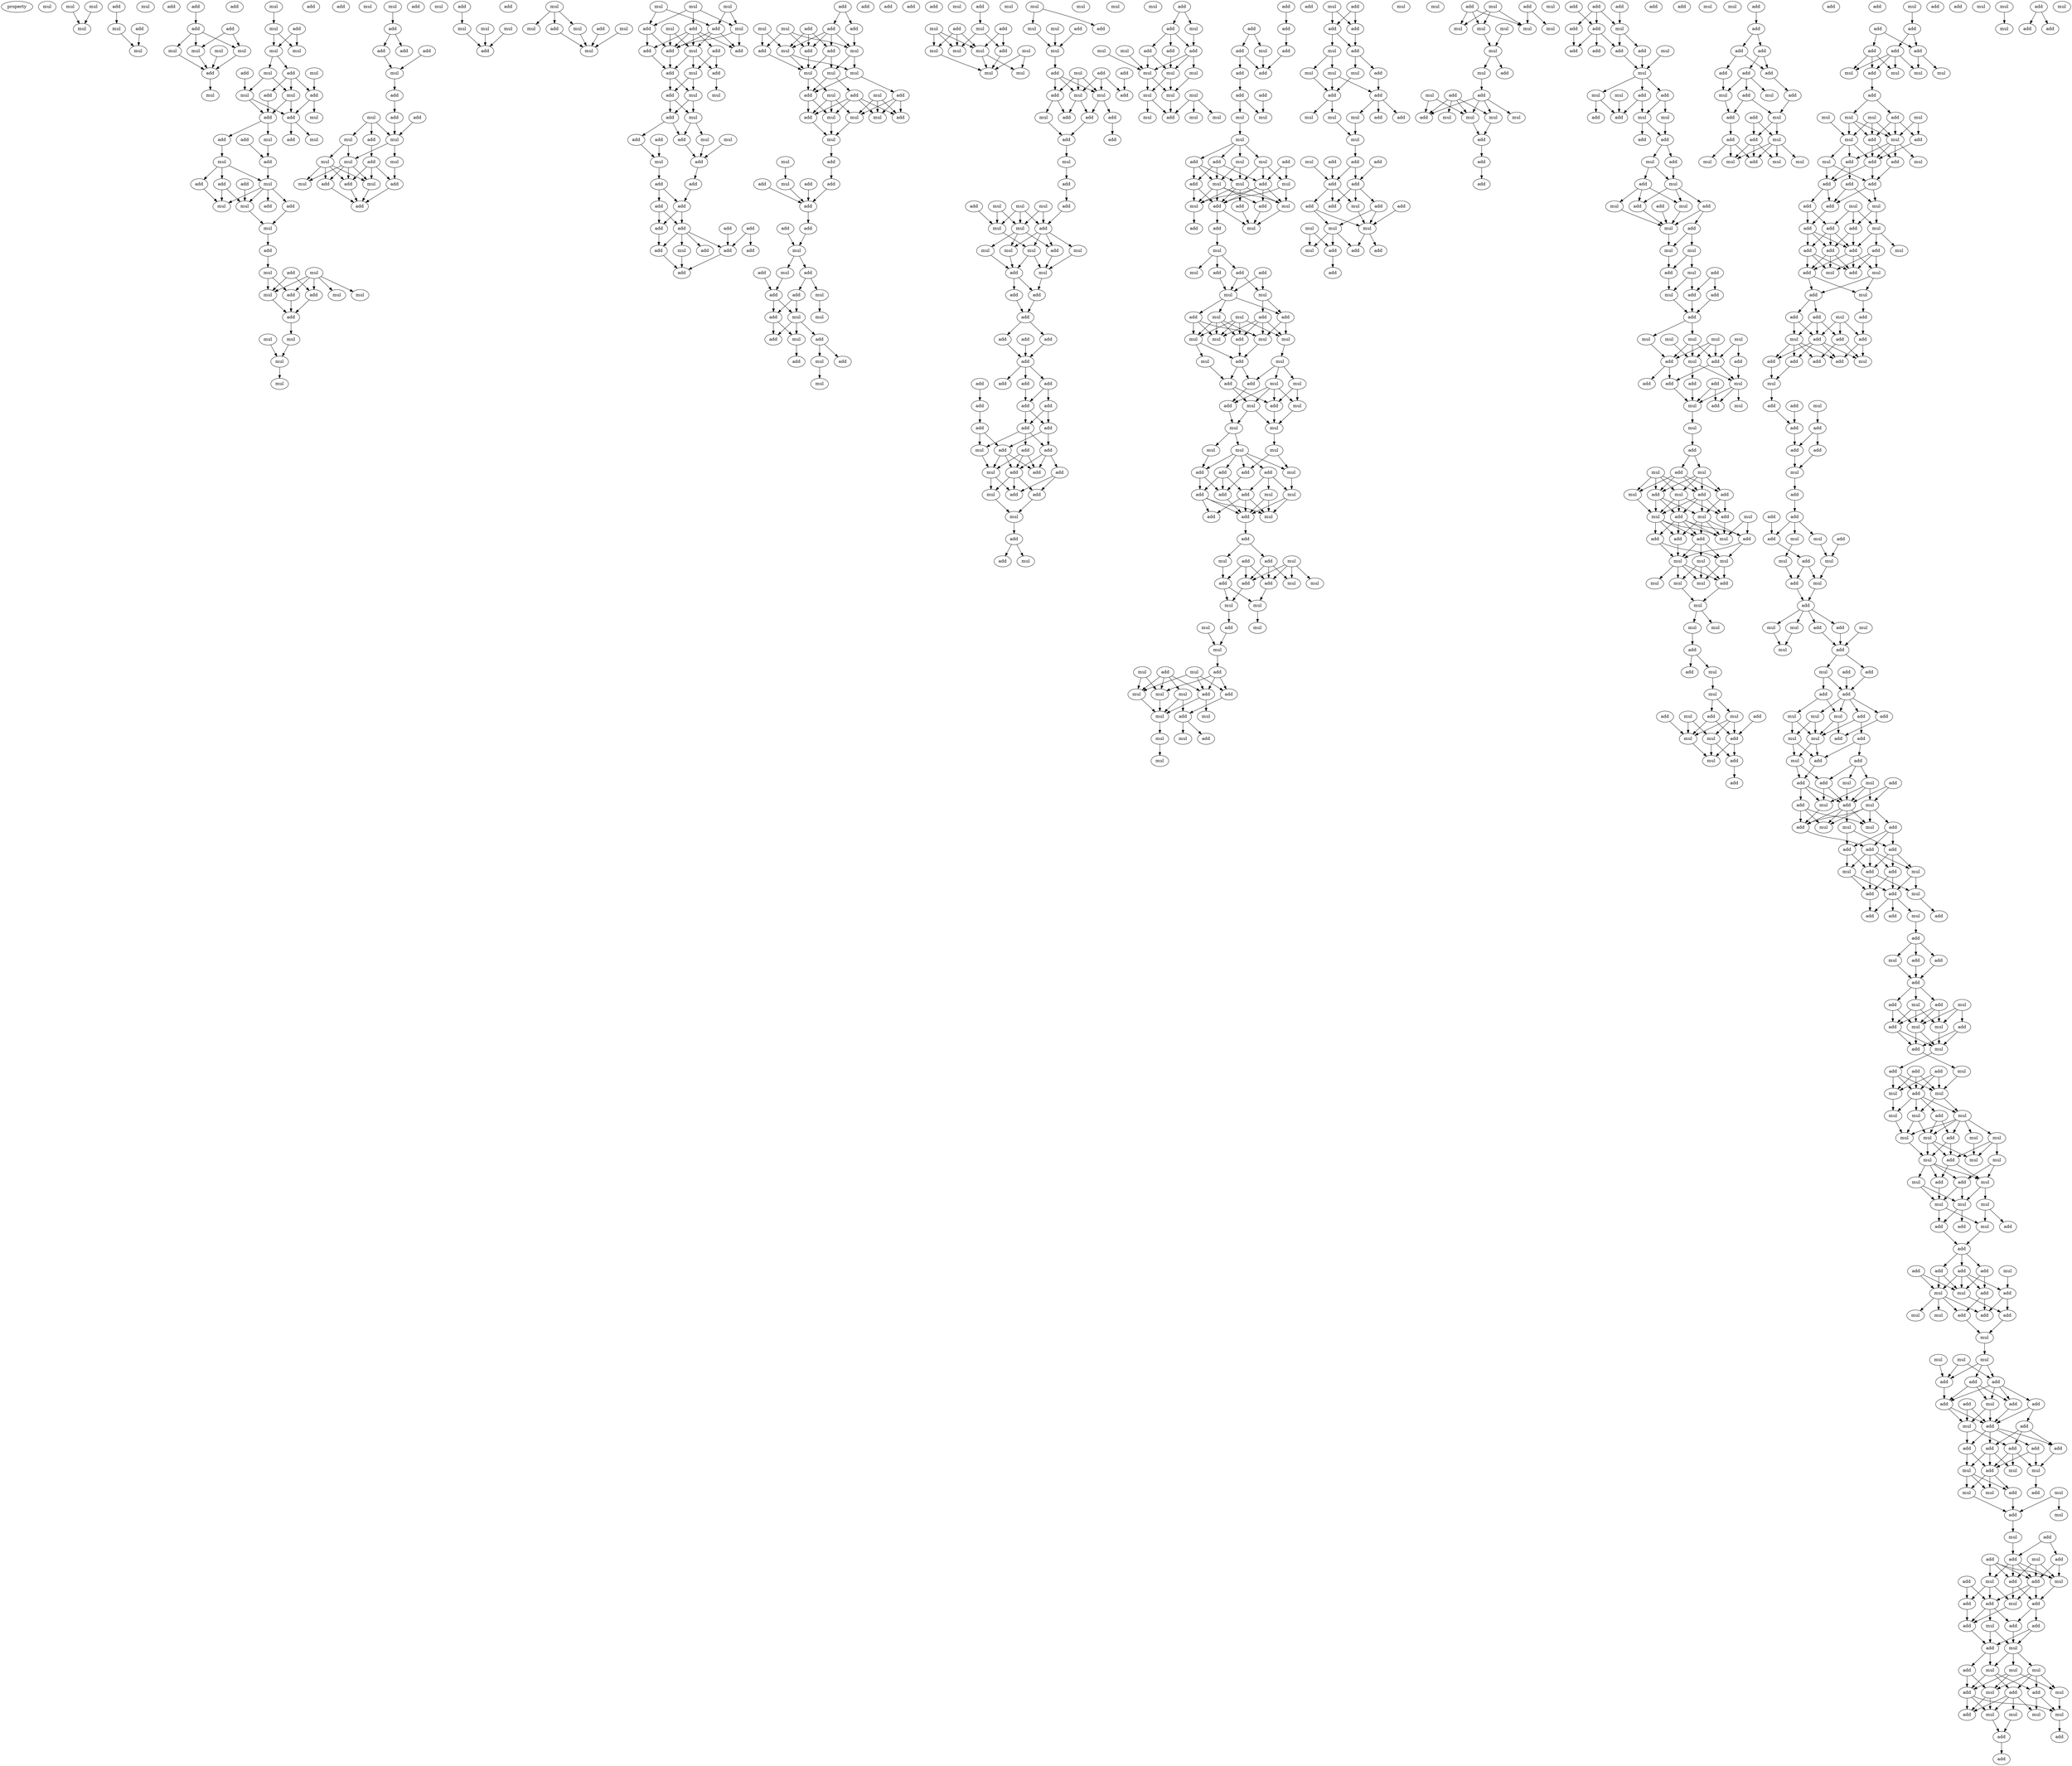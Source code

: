digraph {
    node [fontcolor=black]
    property [mul=2,lf=1.2]
    0 [ label = mul ];
    1 [ label = mul ];
    2 [ label = mul ];
    3 [ label = mul ];
    4 [ label = add ];
    5 [ label = mul ];
    6 [ label = add ];
    7 [ label = mul ];
    8 [ label = add ];
    9 [ label = mul ];
    10 [ label = add ];
    11 [ label = add ];
    12 [ label = add ];
    13 [ label = mul ];
    14 [ label = mul ];
    15 [ label = mul ];
    16 [ label = mul ];
    17 [ label = add ];
    18 [ label = add ];
    19 [ label = mul ];
    20 [ label = add ];
    21 [ label = mul ];
    22 [ label = add ];
    23 [ label = mul ];
    24 [ label = mul ];
    25 [ label = mul ];
    26 [ label = mul ];
    27 [ label = add ];
    28 [ label = mul ];
    29 [ label = add ];
    30 [ label = add ];
    31 [ label = mul ];
    32 [ label = mul ];
    33 [ label = add ];
    34 [ label = add ];
    35 [ label = add ];
    36 [ label = mul ];
    37 [ label = add ];
    38 [ label = add ];
    39 [ label = mul ];
    40 [ label = add ];
    41 [ label = mul ];
    42 [ label = add ];
    43 [ label = mul ];
    44 [ label = add ];
    45 [ label = mul ];
    46 [ label = add ];
    47 [ label = add ];
    48 [ label = mul ];
    49 [ label = mul ];
    50 [ label = add ];
    51 [ label = add ];
    52 [ label = mul ];
    53 [ label = add ];
    54 [ label = add ];
    55 [ label = mul ];
    56 [ label = add ];
    57 [ label = mul ];
    58 [ label = add ];
    59 [ label = mul ];
    60 [ label = mul ];
    61 [ label = mul ];
    62 [ label = add ];
    63 [ label = add ];
    64 [ label = mul ];
    65 [ label = mul ];
    66 [ label = mul ];
    67 [ label = mul ];
    68 [ label = add ];
    69 [ label = mul ];
    70 [ label = add ];
    71 [ label = add ];
    72 [ label = mul ];
    73 [ label = add ];
    74 [ label = mul ];
    75 [ label = add ];
    76 [ label = add ];
    77 [ label = add ];
    78 [ label = add ];
    79 [ label = mul ];
    80 [ label = mul ];
    81 [ label = mul ];
    82 [ label = add ];
    83 [ label = mul ];
    84 [ label = add ];
    85 [ label = mul ];
    86 [ label = mul ];
    87 [ label = mul ];
    88 [ label = add ];
    89 [ label = mul ];
    90 [ label = add ];
    91 [ label = mul ];
    92 [ label = add ];
    93 [ label = add ];
    94 [ label = add ];
    95 [ label = mul ];
    96 [ label = mul ];
    97 [ label = mul ];
    98 [ label = add ];
    99 [ label = add ];
    100 [ label = mul ];
    101 [ label = mul ];
    102 [ label = add ];
    103 [ label = mul ];
    104 [ label = add ];
    105 [ label = mul ];
    106 [ label = mul ];
    107 [ label = mul ];
    108 [ label = mul ];
    109 [ label = mul ];
    110 [ label = add ];
    111 [ label = mul ];
    112 [ label = add ];
    113 [ label = add ];
    114 [ label = mul ];
    115 [ label = add ];
    116 [ label = add ];
    117 [ label = add ];
    118 [ label = add ];
    119 [ label = mul ];
    120 [ label = add ];
    121 [ label = add ];
    122 [ label = mul ];
    123 [ label = mul ];
    124 [ label = add ];
    125 [ label = mul ];
    126 [ label = add ];
    127 [ label = mul ];
    128 [ label = mul ];
    129 [ label = add ];
    130 [ label = add ];
    131 [ label = mul ];
    132 [ label = add ];
    133 [ label = mul ];
    134 [ label = add ];
    135 [ label = add ];
    136 [ label = add ];
    137 [ label = add ];
    138 [ label = add ];
    139 [ label = add ];
    140 [ label = add ];
    141 [ label = add ];
    142 [ label = add ];
    143 [ label = mul ];
    144 [ label = add ];
    145 [ label = add ];
    146 [ label = add ];
    147 [ label = add ];
    148 [ label = add ];
    149 [ label = add ];
    150 [ label = mul ];
    151 [ label = add ];
    152 [ label = mul ];
    153 [ label = add ];
    154 [ label = add ];
    155 [ label = add ];
    156 [ label = mul ];
    157 [ label = mul ];
    158 [ label = add ];
    159 [ label = add ];
    160 [ label = mul ];
    161 [ label = mul ];
    162 [ label = mul ];
    163 [ label = mul ];
    164 [ label = add ];
    165 [ label = add ];
    166 [ label = mul ];
    167 [ label = add ];
    168 [ label = mul ];
    169 [ label = add ];
    170 [ label = add ];
    171 [ label = mul ];
    172 [ label = mul ];
    173 [ label = mul ];
    174 [ label = mul ];
    175 [ label = add ];
    176 [ label = add ];
    177 [ label = mul ];
    178 [ label = add ];
    179 [ label = add ];
    180 [ label = add ];
    181 [ label = add ];
    182 [ label = add ];
    183 [ label = add ];
    184 [ label = mul ];
    185 [ label = mul ];
    186 [ label = add ];
    187 [ label = add ];
    188 [ label = add ];
    189 [ label = add ];
    190 [ label = mul ];
    191 [ label = add ];
    192 [ label = add ];
    193 [ label = mul ];
    194 [ label = mul ];
    195 [ label = add ];
    196 [ label = add ];
    197 [ label = mul ];
    198 [ label = add ];
    199 [ label = mul ];
    200 [ label = add ];
    201 [ label = add ];
    202 [ label = add ];
    203 [ label = mul ];
    204 [ label = mul ];
    205 [ label = add ];
    206 [ label = mul ];
    207 [ label = add ];
    208 [ label = mul ];
    209 [ label = add ];
    210 [ label = mul ];
    211 [ label = mul ];
    212 [ label = mul ];
    213 [ label = mul ];
    214 [ label = add ];
    215 [ label = mul ];
    216 [ label = mul ];
    217 [ label = mul ];
    218 [ label = mul ];
    219 [ label = mul ];
    220 [ label = mul ];
    221 [ label = mul ];
    222 [ label = add ];
    223 [ label = add ];
    224 [ label = mul ];
    225 [ label = add ];
    226 [ label = add ];
    227 [ label = add ];
    228 [ label = mul ];
    229 [ label = mul ];
    230 [ label = add ];
    231 [ label = mul ];
    232 [ label = add ];
    233 [ label = add ];
    234 [ label = add ];
    235 [ label = mul ];
    236 [ label = add ];
    237 [ label = add ];
    238 [ label = add ];
    239 [ label = mul ];
    240 [ label = add ];
    241 [ label = mul ];
    242 [ label = mul ];
    243 [ label = add ];
    244 [ label = mul ];
    245 [ label = add ];
    246 [ label = mul ];
    247 [ label = add ];
    248 [ label = mul ];
    249 [ label = add ];
    250 [ label = mul ];
    251 [ label = mul ];
    252 [ label = mul ];
    253 [ label = mul ];
    254 [ label = add ];
    255 [ label = mul ];
    256 [ label = add ];
    257 [ label = add ];
    258 [ label = add ];
    259 [ label = add ];
    260 [ label = add ];
    261 [ label = add ];
    262 [ label = add ];
    263 [ label = add ];
    264 [ label = mul ];
    265 [ label = add ];
    266 [ label = add ];
    267 [ label = add ];
    268 [ label = add ];
    269 [ label = add ];
    270 [ label = add ];
    271 [ label = add ];
    272 [ label = add ];
    273 [ label = add ];
    274 [ label = add ];
    275 [ label = mul ];
    276 [ label = add ];
    277 [ label = add ];
    278 [ label = add ];
    279 [ label = add ];
    280 [ label = add ];
    281 [ label = mul ];
    282 [ label = add ];
    283 [ label = add ];
    284 [ label = mul ];
    285 [ label = mul ];
    286 [ label = add ];
    287 [ label = add ];
    288 [ label = mul ];
    289 [ label = mul ];
    290 [ label = add ];
    291 [ label = add ];
    292 [ label = mul ];
    293 [ label = mul ];
    294 [ label = add ];
    295 [ label = add ];
    296 [ label = add ];
    297 [ label = mul ];
    298 [ label = mul ];
    299 [ label = mul ];
    300 [ label = mul ];
    301 [ label = mul ];
    302 [ label = mul ];
    303 [ label = mul ];
    304 [ label = mul ];
    305 [ label = add ];
    306 [ label = mul ];
    307 [ label = add ];
    308 [ label = mul ];
    309 [ label = add ];
    310 [ label = add ];
    311 [ label = add ];
    312 [ label = mul ];
    313 [ label = add ];
    314 [ label = add ];
    315 [ label = add ];
    316 [ label = add ];
    317 [ label = add ];
    318 [ label = mul ];
    319 [ label = mul ];
    320 [ label = mul ];
    321 [ label = mul ];
    322 [ label = add ];
    323 [ label = add ];
    324 [ label = mul ];
    325 [ label = add ];
    326 [ label = add ];
    327 [ label = mul ];
    328 [ label = mul ];
    329 [ label = add ];
    330 [ label = mul ];
    331 [ label = mul ];
    332 [ label = add ];
    333 [ label = add ];
    334 [ label = mul ];
    335 [ label = add ];
    336 [ label = mul ];
    337 [ label = add ];
    338 [ label = add ];
    339 [ label = mul ];
    340 [ label = add ];
    341 [ label = mul ];
    342 [ label = add ];
    343 [ label = add ];
    344 [ label = mul ];
    345 [ label = mul ];
    346 [ label = mul ];
    347 [ label = add ];
    348 [ label = mul ];
    349 [ label = add ];
    350 [ label = add ];
    351 [ label = mul ];
    352 [ label = add ];
    353 [ label = mul ];
    354 [ label = mul ];
    355 [ label = mul ];
    356 [ label = mul ];
    357 [ label = add ];
    358 [ label = mul ];
    359 [ label = add ];
    360 [ label = mul ];
    361 [ label = add ];
    362 [ label = mul ];
    363 [ label = add ];
    364 [ label = add ];
    365 [ label = mul ];
    366 [ label = mul ];
    367 [ label = mul ];
    368 [ label = mul ];
    369 [ label = mul ];
    370 [ label = mul ];
    371 [ label = mul ];
    372 [ label = add ];
    373 [ label = add ];
    374 [ label = mul ];
    375 [ label = add ];
    376 [ label = add ];
    377 [ label = add ];
    378 [ label = mul ];
    379 [ label = add ];
    380 [ label = mul ];
    381 [ label = add ];
    382 [ label = add ];
    383 [ label = add ];
    384 [ label = mul ];
    385 [ label = add ];
    386 [ label = mul ];
    387 [ label = mul ];
    388 [ label = add ];
    389 [ label = add ];
    390 [ label = add ];
    391 [ label = mul ];
    392 [ label = add ];
    393 [ label = add ];
    394 [ label = mul ];
    395 [ label = mul ];
    396 [ label = mul ];
    397 [ label = mul ];
    398 [ label = add ];
    399 [ label = mul ];
    400 [ label = add ];
    401 [ label = mul ];
    402 [ label = add ];
    403 [ label = add ];
    404 [ label = mul ];
    405 [ label = mul ];
    406 [ label = add ];
    407 [ label = mul ];
    408 [ label = mul ];
    409 [ label = mul ];
    410 [ label = add ];
    411 [ label = mul ];
    412 [ label = mul ];
    413 [ label = add ];
    414 [ label = add ];
    415 [ label = mul ];
    416 [ label = mul ];
    417 [ label = add ];
    418 [ label = mul ];
    419 [ label = mul ];
    420 [ label = add ];
    421 [ label = add ];
    422 [ label = add ];
    423 [ label = mul ];
    424 [ label = mul ];
    425 [ label = add ];
    426 [ label = mul ];
    427 [ label = mul ];
    428 [ label = mul ];
    429 [ label = add ];
    430 [ label = add ];
    431 [ label = mul ];
    432 [ label = mul ];
    433 [ label = add ];
    434 [ label = add ];
    435 [ label = mul ];
    436 [ label = mul ];
    437 [ label = mul ];
    438 [ label = add ];
    439 [ label = add ];
    440 [ label = add ];
    441 [ label = mul ];
    442 [ label = add ];
    443 [ label = add ];
    444 [ label = add ];
    445 [ label = mul ];
    446 [ label = add ];
    447 [ label = add ];
    448 [ label = add ];
    449 [ label = mul ];
    450 [ label = mul ];
    451 [ label = mul ];
    452 [ label = mul ];
    453 [ label = add ];
    454 [ label = add ];
    455 [ label = add ];
    456 [ label = add ];
    457 [ label = add ];
    458 [ label = mul ];
    459 [ label = add ];
    460 [ label = mul ];
    461 [ label = mul ];
    462 [ label = mul ];
    463 [ label = mul ];
    464 [ label = mul ];
    465 [ label = mul ];
    466 [ label = mul ];
    467 [ label = mul ];
    468 [ label = add ];
    469 [ label = mul ];
    470 [ label = add ];
    471 [ label = add ];
    472 [ label = add ];
    473 [ label = mul ];
    474 [ label = mul ];
    475 [ label = mul ];
    476 [ label = mul ];
    477 [ label = add ];
    478 [ label = add ];
    479 [ label = add ];
    480 [ label = add ];
    481 [ label = add ];
    482 [ label = add ];
    483 [ label = add ];
    484 [ label = add ];
    485 [ label = add ];
    486 [ label = mul ];
    487 [ label = mul ];
    488 [ label = add ];
    489 [ label = add ];
    490 [ label = add ];
    491 [ label = add ];
    492 [ label = mul ];
    493 [ label = add ];
    494 [ label = add ];
    495 [ label = mul ];
    496 [ label = mul ];
    497 [ label = add ];
    498 [ label = mul ];
    499 [ label = add ];
    500 [ label = mul ];
    501 [ label = add ];
    502 [ label = add ];
    503 [ label = mul ];
    504 [ label = add ];
    505 [ label = mul ];
    506 [ label = add ];
    507 [ label = add ];
    508 [ label = mul ];
    509 [ label = mul ];
    510 [ label = add ];
    511 [ label = add ];
    512 [ label = add ];
    513 [ label = mul ];
    514 [ label = mul ];
    515 [ label = mul ];
    516 [ label = mul ];
    517 [ label = add ];
    518 [ label = add ];
    519 [ label = mul ];
    520 [ label = add ];
    521 [ label = add ];
    522 [ label = add ];
    523 [ label = mul ];
    524 [ label = mul ];
    525 [ label = mul ];
    526 [ label = mul ];
    527 [ label = mul ];
    528 [ label = mul ];
    529 [ label = add ];
    530 [ label = add ];
    531 [ label = add ];
    532 [ label = add ];
    533 [ label = add ];
    534 [ label = mul ];
    535 [ label = add ];
    536 [ label = add ];
    537 [ label = mul ];
    538 [ label = add ];
    539 [ label = mul ];
    540 [ label = mul ];
    541 [ label = add ];
    542 [ label = mul ];
    543 [ label = mul ];
    544 [ label = add ];
    545 [ label = add ];
    546 [ label = mul ];
    547 [ label = add ];
    548 [ label = add ];
    549 [ label = mul ];
    550 [ label = add ];
    551 [ label = mul ];
    552 [ label = mul ];
    553 [ label = add ];
    554 [ label = mul ];
    555 [ label = mul ];
    556 [ label = add ];
    557 [ label = add ];
    558 [ label = add ];
    559 [ label = add ];
    560 [ label = mul ];
    561 [ label = mul ];
    562 [ label = mul ];
    563 [ label = mul ];
    564 [ label = mul ];
    565 [ label = add ];
    566 [ label = add ];
    567 [ label = mul ];
    568 [ label = mul ];
    569 [ label = mul ];
    570 [ label = mul ];
    571 [ label = mul ];
    572 [ label = add ];
    573 [ label = add ];
    574 [ label = mul ];
    575 [ label = mul ];
    576 [ label = add ];
    577 [ label = mul ];
    578 [ label = add ];
    579 [ label = add ];
    580 [ label = mul ];
    581 [ label = mul ];
    582 [ label = add ];
    583 [ label = mul ];
    584 [ label = mul ];
    585 [ label = add ];
    586 [ label = add ];
    587 [ label = mul ];
    588 [ label = add ];
    589 [ label = add ];
    590 [ label = add ];
    591 [ label = add ];
    592 [ label = add ];
    593 [ label = add ];
    594 [ label = add ];
    595 [ label = add ];
    596 [ label = add ];
    597 [ label = mul ];
    598 [ label = add ];
    599 [ label = add ];
    600 [ label = mul ];
    601 [ label = add ];
    602 [ label = add ];
    603 [ label = mul ];
    604 [ label = add ];
    605 [ label = add ];
    606 [ label = mul ];
    607 [ label = mul ];
    608 [ label = mul ];
    609 [ label = add ];
    610 [ label = mul ];
    611 [ label = mul ];
    612 [ label = mul ];
    613 [ label = add ];
    614 [ label = add ];
    615 [ label = add ];
    616 [ label = add ];
    617 [ label = add ];
    618 [ label = mul ];
    619 [ label = mul ];
    620 [ label = mul ];
    621 [ label = add ];
    622 [ label = mul ];
    623 [ label = add ];
    624 [ label = mul ];
    625 [ label = mul ];
    626 [ label = mul ];
    627 [ label = add ];
    628 [ label = mul ];
    629 [ label = add ];
    630 [ label = add ];
    631 [ label = mul ];
    632 [ label = mul ];
    633 [ label = add ];
    634 [ label = add ];
    635 [ label = mul ];
    636 [ label = add ];
    637 [ label = mul ];
    638 [ label = add ];
    639 [ label = add ];
    640 [ label = add ];
    641 [ label = mul ];
    642 [ label = add ];
    643 [ label = mul ];
    644 [ label = add ];
    645 [ label = add ];
    646 [ label = add ];
    647 [ label = mul ];
    648 [ label = add ];
    649 [ label = mul ];
    650 [ label = add ];
    651 [ label = add ];
    652 [ label = add ];
    653 [ label = add ];
    654 [ label = mul ];
    655 [ label = add ];
    656 [ label = add ];
    657 [ label = mul ];
    658 [ label = add ];
    659 [ label = mul ];
    660 [ label = add ];
    661 [ label = add ];
    662 [ label = mul ];
    663 [ label = add ];
    664 [ label = add ];
    665 [ label = add ];
    666 [ label = add ];
    667 [ label = mul ];
    668 [ label = add ];
    669 [ label = add ];
    670 [ label = add ];
    671 [ label = mul ];
    672 [ label = add ];
    673 [ label = mul ];
    674 [ label = add ];
    675 [ label = mul ];
    676 [ label = add ];
    677 [ label = add ];
    678 [ label = add ];
    679 [ label = add ];
    680 [ label = add ];
    681 [ label = mul ];
    682 [ label = add ];
    683 [ label = add ];
    684 [ label = add ];
    685 [ label = mul ];
    686 [ label = mul ];
    687 [ label = add ];
    688 [ label = add ];
    689 [ label = add ];
    690 [ label = mul ];
    691 [ label = mul ];
    692 [ label = add ];
    693 [ label = mul ];
    694 [ label = add ];
    695 [ label = mul ];
    696 [ label = add ];
    697 [ label = add ];
    698 [ label = mul ];
    699 [ label = mul ];
    700 [ label = mul ];
    701 [ label = add ];
    702 [ label = add ];
    703 [ label = mul ];
    704 [ label = add ];
    705 [ label = add ];
    706 [ label = add ];
    707 [ label = mul ];
    708 [ label = add ];
    709 [ label = mul ];
    710 [ label = add ];
    711 [ label = mul ];
    712 [ label = mul ];
    713 [ label = add ];
    714 [ label = mul ];
    715 [ label = add ];
    716 [ label = mul ];
    717 [ label = add ];
    718 [ label = add ];
    719 [ label = add ];
    720 [ label = add ];
    721 [ label = mul ];
    722 [ label = add ];
    723 [ label = mul ];
    724 [ label = mul ];
    725 [ label = mul ];
    726 [ label = add ];
    727 [ label = add ];
    728 [ label = add ];
    729 [ label = mul ];
    730 [ label = mul ];
    731 [ label = add ];
    732 [ label = mul ];
    733 [ label = add ];
    734 [ label = add ];
    735 [ label = add ];
    736 [ label = mul ];
    737 [ label = add ];
    738 [ label = add ];
    739 [ label = mul ];
    740 [ label = add ];
    741 [ label = mul ];
    742 [ label = add ];
    743 [ label = mul ];
    744 [ label = add ];
    745 [ label = add ];
    746 [ label = add ];
    747 [ label = add ];
    748 [ label = mul ];
    749 [ label = add ];
    750 [ label = add ];
    751 [ label = add ];
    752 [ label = add ];
    753 [ label = mul ];
    754 [ label = add ];
    755 [ label = mul ];
    756 [ label = add ];
    757 [ label = mul ];
    758 [ label = mul ];
    759 [ label = add ];
    760 [ label = mul ];
    761 [ label = add ];
    762 [ label = add ];
    763 [ label = add ];
    764 [ label = mul ];
    765 [ label = add ];
    766 [ label = mul ];
    767 [ label = mul ];
    768 [ label = add ];
    769 [ label = mul ];
    770 [ label = add ];
    771 [ label = mul ];
    772 [ label = mul ];
    773 [ label = mul ];
    774 [ label = add ];
    775 [ label = mul ];
    776 [ label = mul ];
    777 [ label = mul ];
    778 [ label = mul ];
    779 [ label = add ];
    780 [ label = mul ];
    781 [ label = mul ];
    782 [ label = add ];
    783 [ label = mul ];
    784 [ label = mul ];
    785 [ label = add ];
    786 [ label = mul ];
    787 [ label = mul ];
    788 [ label = mul ];
    789 [ label = add ];
    790 [ label = add ];
    791 [ label = mul ];
    792 [ label = add ];
    793 [ label = add ];
    794 [ label = add ];
    795 [ label = add ];
    796 [ label = mul ];
    797 [ label = add ];
    798 [ label = add ];
    799 [ label = add ];
    800 [ label = mul ];
    801 [ label = add ];
    802 [ label = add ];
    803 [ label = mul ];
    804 [ label = mul ];
    805 [ label = mul ];
    806 [ label = add ];
    807 [ label = add ];
    808 [ label = add ];
    809 [ label = mul ];
    810 [ label = mul ];
    811 [ label = mul ];
    812 [ label = mul ];
    813 [ label = add ];
    814 [ label = add ];
    815 [ label = add ];
    816 [ label = add ];
    817 [ label = mul ];
    818 [ label = add ];
    819 [ label = add ];
    820 [ label = add ];
    821 [ label = add ];
    822 [ label = add ];
    823 [ label = mul ];
    824 [ label = add ];
    825 [ label = add ];
    826 [ label = add ];
    827 [ label = add ];
    828 [ label = add ];
    829 [ label = add ];
    830 [ label = mul ];
    831 [ label = add ];
    832 [ label = mul ];
    833 [ label = mul ];
    834 [ label = mul ];
    835 [ label = mul ];
    836 [ label = add ];
    837 [ label = mul ];
    838 [ label = add ];
    839 [ label = mul ];
    840 [ label = add ];
    841 [ label = mul ];
    842 [ label = add ];
    843 [ label = mul ];
    844 [ label = add ];
    845 [ label = mul ];
    846 [ label = add ];
    847 [ label = add ];
    848 [ label = add ];
    849 [ label = mul ];
    850 [ label = add ];
    851 [ label = mul ];
    852 [ label = add ];
    853 [ label = mul ];
    854 [ label = add ];
    855 [ label = add ];
    856 [ label = add ];
    857 [ label = add ];
    858 [ label = add ];
    859 [ label = mul ];
    860 [ label = add ];
    861 [ label = mul ];
    862 [ label = add ];
    863 [ label = add ];
    864 [ label = mul ];
    865 [ label = mul ];
    866 [ label = mul ];
    867 [ label = add ];
    868 [ label = add ];
    869 [ label = add ];
    870 [ label = mul ];
    871 [ label = mul ];
    872 [ label = mul ];
    873 [ label = mul ];
    874 [ label = mul ];
    875 [ label = mul ];
    876 [ label = add ];
    877 [ label = add ];
    878 [ label = add ];
    879 [ label = mul ];
    880 [ label = add ];
    881 [ label = mul ];
    882 [ label = add ];
    883 [ label = add ];
    884 [ label = mul ];
    885 [ label = add ];
    1 -> 3 [ name = 0 ];
    2 -> 3 [ name = 1 ];
    4 -> 5 [ name = 2 ];
    5 -> 9 [ name = 3 ];
    6 -> 9 [ name = 4 ];
    10 -> 11 [ name = 5 ];
    11 -> 13 [ name = 6 ];
    11 -> 14 [ name = 7 ];
    11 -> 16 [ name = 8 ];
    12 -> 13 [ name = 9 ];
    12 -> 16 [ name = 10 ];
    13 -> 18 [ name = 11 ];
    14 -> 18 [ name = 12 ];
    15 -> 18 [ name = 13 ];
    16 -> 18 [ name = 14 ];
    18 -> 21 [ name = 15 ];
    19 -> 23 [ name = 16 ];
    22 -> 24 [ name = 17 ];
    22 -> 25 [ name = 18 ];
    23 -> 24 [ name = 19 ];
    23 -> 25 [ name = 20 ];
    25 -> 26 [ name = 21 ];
    25 -> 29 [ name = 22 ];
    26 -> 31 [ name = 23 ];
    26 -> 32 [ name = 24 ];
    27 -> 31 [ name = 25 ];
    28 -> 33 [ name = 26 ];
    29 -> 30 [ name = 27 ];
    29 -> 32 [ name = 28 ];
    29 -> 33 [ name = 29 ];
    30 -> 34 [ name = 30 ];
    31 -> 34 [ name = 31 ];
    31 -> 35 [ name = 32 ];
    32 -> 34 [ name = 33 ];
    32 -> 35 [ name = 34 ];
    33 -> 35 [ name = 35 ];
    33 -> 36 [ name = 36 ];
    34 -> 40 [ name = 37 ];
    34 -> 41 [ name = 38 ];
    35 -> 38 [ name = 39 ];
    35 -> 39 [ name = 40 ];
    37 -> 42 [ name = 41 ];
    40 -> 43 [ name = 42 ];
    41 -> 42 [ name = 43 ];
    42 -> 45 [ name = 44 ];
    43 -> 44 [ name = 45 ];
    43 -> 45 [ name = 46 ];
    43 -> 46 [ name = 47 ];
    44 -> 48 [ name = 48 ];
    45 -> 48 [ name = 49 ];
    45 -> 49 [ name = 50 ];
    45 -> 50 [ name = 51 ];
    45 -> 51 [ name = 52 ];
    46 -> 48 [ name = 53 ];
    46 -> 49 [ name = 54 ];
    47 -> 49 [ name = 55 ];
    49 -> 52 [ name = 56 ];
    51 -> 52 [ name = 57 ];
    52 -> 53 [ name = 58 ];
    53 -> 57 [ name = 59 ];
    55 -> 58 [ name = 60 ];
    55 -> 59 [ name = 61 ];
    55 -> 60 [ name = 62 ];
    55 -> 61 [ name = 63 ];
    55 -> 62 [ name = 64 ];
    56 -> 60 [ name = 65 ];
    56 -> 62 [ name = 66 ];
    57 -> 58 [ name = 67 ];
    57 -> 60 [ name = 68 ];
    58 -> 63 [ name = 69 ];
    60 -> 63 [ name = 70 ];
    62 -> 63 [ name = 71 ];
    63 -> 65 [ name = 72 ];
    64 -> 69 [ name = 73 ];
    65 -> 69 [ name = 74 ];
    67 -> 68 [ name = 75 ];
    68 -> 70 [ name = 76 ];
    68 -> 73 [ name = 77 ];
    69 -> 72 [ name = 78 ];
    71 -> 74 [ name = 79 ];
    73 -> 74 [ name = 80 ];
    74 -> 76 [ name = 81 ];
    76 -> 77 [ name = 82 ];
    77 -> 83 [ name = 83 ];
    78 -> 83 [ name = 84 ];
    80 -> 81 [ name = 85 ];
    80 -> 82 [ name = 86 ];
    80 -> 83 [ name = 87 ];
    81 -> 86 [ name = 88 ];
    81 -> 87 [ name = 89 ];
    82 -> 84 [ name = 90 ];
    83 -> 85 [ name = 91 ];
    83 -> 86 [ name = 92 ];
    84 -> 90 [ name = 93 ];
    84 -> 91 [ name = 94 ];
    84 -> 92 [ name = 95 ];
    85 -> 90 [ name = 96 ];
    86 -> 88 [ name = 97 ];
    86 -> 89 [ name = 98 ];
    86 -> 91 [ name = 99 ];
    86 -> 92 [ name = 100 ];
    87 -> 88 [ name = 101 ];
    87 -> 89 [ name = 102 ];
    87 -> 91 [ name = 103 ];
    87 -> 92 [ name = 104 ];
    88 -> 93 [ name = 105 ];
    90 -> 93 [ name = 106 ];
    91 -> 93 [ name = 107 ];
    92 -> 93 [ name = 108 ];
    94 -> 95 [ name = 109 ];
    95 -> 99 [ name = 110 ];
    96 -> 99 [ name = 111 ];
    97 -> 99 [ name = 112 ];
    100 -> 101 [ name = 113 ];
    100 -> 102 [ name = 114 ];
    100 -> 103 [ name = 115 ];
    102 -> 106 [ name = 116 ];
    103 -> 106 [ name = 117 ];
    104 -> 106 [ name = 118 ];
    105 -> 106 [ name = 119 ];
    107 -> 110 [ name = 120 ];
    107 -> 111 [ name = 121 ];
    107 -> 113 [ name = 122 ];
    108 -> 110 [ name = 123 ];
    108 -> 112 [ name = 124 ];
    109 -> 111 [ name = 125 ];
    109 -> 112 [ name = 126 ];
    110 -> 115 [ name = 127 ];
    110 -> 117 [ name = 128 ];
    111 -> 115 [ name = 129 ];
    111 -> 116 [ name = 130 ];
    112 -> 115 [ name = 131 ];
    112 -> 116 [ name = 132 ];
    112 -> 119 [ name = 133 ];
    113 -> 115 [ name = 134 ];
    113 -> 116 [ name = 135 ];
    113 -> 117 [ name = 136 ];
    113 -> 118 [ name = 137 ];
    113 -> 119 [ name = 138 ];
    114 -> 115 [ name = 139 ];
    114 -> 119 [ name = 140 ];
    115 -> 121 [ name = 141 ];
    117 -> 121 [ name = 142 ];
    118 -> 120 [ name = 143 ];
    118 -> 122 [ name = 144 ];
    119 -> 120 [ name = 145 ];
    119 -> 121 [ name = 146 ];
    119 -> 122 [ name = 147 ];
    120 -> 123 [ name = 148 ];
    121 -> 124 [ name = 149 ];
    121 -> 125 [ name = 150 ];
    122 -> 124 [ name = 151 ];
    122 -> 125 [ name = 152 ];
    124 -> 126 [ name = 153 ];
    124 -> 127 [ name = 154 ];
    125 -> 126 [ name = 155 ];
    125 -> 127 [ name = 156 ];
    126 -> 129 [ name = 157 ];
    126 -> 130 [ name = 158 ];
    127 -> 128 [ name = 159 ];
    127 -> 129 [ name = 160 ];
    128 -> 134 [ name = 161 ];
    129 -> 134 [ name = 162 ];
    130 -> 133 [ name = 163 ];
    131 -> 134 [ name = 164 ];
    132 -> 133 [ name = 165 ];
    133 -> 136 [ name = 166 ];
    134 -> 135 [ name = 167 ];
    135 -> 138 [ name = 168 ];
    136 -> 137 [ name = 169 ];
    136 -> 138 [ name = 170 ];
    137 -> 139 [ name = 171 ];
    137 -> 140 [ name = 172 ];
    138 -> 139 [ name = 173 ];
    138 -> 140 [ name = 174 ];
    139 -> 143 [ name = 175 ];
    139 -> 144 [ name = 176 ];
    139 -> 145 [ name = 177 ];
    139 -> 146 [ name = 178 ];
    140 -> 144 [ name = 179 ];
    141 -> 145 [ name = 180 ];
    141 -> 147 [ name = 181 ];
    142 -> 145 [ name = 182 ];
    143 -> 148 [ name = 183 ];
    144 -> 148 [ name = 184 ];
    145 -> 148 [ name = 185 ];
    149 -> 153 [ name = 186 ];
    149 -> 154 [ name = 187 ];
    150 -> 157 [ name = 188 ];
    150 -> 158 [ name = 189 ];
    151 -> 155 [ name = 190 ];
    151 -> 157 [ name = 191 ];
    151 -> 159 [ name = 192 ];
    152 -> 155 [ name = 193 ];
    152 -> 156 [ name = 194 ];
    152 -> 158 [ name = 195 ];
    153 -> 155 [ name = 196 ];
    153 -> 156 [ name = 197 ];
    153 -> 157 [ name = 198 ];
    153 -> 159 [ name = 199 ];
    154 -> 156 [ name = 200 ];
    155 -> 162 [ name = 201 ];
    156 -> 160 [ name = 202 ];
    156 -> 161 [ name = 203 ];
    157 -> 161 [ name = 204 ];
    157 -> 162 [ name = 205 ];
    158 -> 162 [ name = 206 ];
    159 -> 160 [ name = 207 ];
    159 -> 162 [ name = 208 ];
    160 -> 164 [ name = 209 ];
    160 -> 165 [ name = 210 ];
    161 -> 164 [ name = 211 ];
    161 -> 167 [ name = 212 ];
    162 -> 163 [ name = 213 ];
    162 -> 164 [ name = 214 ];
    163 -> 168 [ name = 215 ];
    163 -> 170 [ name = 216 ];
    163 -> 171 [ name = 217 ];
    164 -> 170 [ name = 218 ];
    164 -> 171 [ name = 219 ];
    165 -> 169 [ name = 220 ];
    165 -> 170 [ name = 221 ];
    165 -> 171 [ name = 222 ];
    165 -> 172 [ name = 223 ];
    166 -> 168 [ name = 224 ];
    166 -> 169 [ name = 225 ];
    166 -> 172 [ name = 226 ];
    167 -> 168 [ name = 227 ];
    167 -> 169 [ name = 228 ];
    167 -> 172 [ name = 229 ];
    168 -> 173 [ name = 230 ];
    170 -> 173 [ name = 231 ];
    171 -> 173 [ name = 232 ];
    173 -> 175 [ name = 233 ];
    174 -> 177 [ name = 234 ];
    175 -> 179 [ name = 235 ];
    176 -> 180 [ name = 236 ];
    177 -> 180 [ name = 237 ];
    178 -> 180 [ name = 238 ];
    179 -> 180 [ name = 239 ];
    180 -> 182 [ name = 240 ];
    181 -> 184 [ name = 241 ];
    182 -> 184 [ name = 242 ];
    184 -> 185 [ name = 243 ];
    184 -> 187 [ name = 244 ];
    185 -> 189 [ name = 245 ];
    186 -> 189 [ name = 246 ];
    187 -> 188 [ name = 247 ];
    187 -> 190 [ name = 248 ];
    188 -> 192 [ name = 249 ];
    188 -> 193 [ name = 250 ];
    189 -> 192 [ name = 251 ];
    189 -> 193 [ name = 252 ];
    190 -> 194 [ name = 253 ];
    192 -> 195 [ name = 254 ];
    192 -> 197 [ name = 255 ];
    193 -> 195 [ name = 256 ];
    193 -> 197 [ name = 257 ];
    193 -> 198 [ name = 258 ];
    197 -> 200 [ name = 259 ];
    198 -> 199 [ name = 260 ];
    198 -> 202 [ name = 261 ];
    199 -> 204 [ name = 262 ];
    205 -> 208 [ name = 263 ];
    206 -> 210 [ name = 264 ];
    206 -> 211 [ name = 265 ];
    206 -> 213 [ name = 266 ];
    207 -> 211 [ name = 267 ];
    207 -> 214 [ name = 268 ];
    208 -> 213 [ name = 269 ];
    208 -> 214 [ name = 270 ];
    209 -> 210 [ name = 271 ];
    209 -> 211 [ name = 272 ];
    209 -> 213 [ name = 273 ];
    210 -> 217 [ name = 274 ];
    211 -> 216 [ name = 275 ];
    211 -> 217 [ name = 276 ];
    212 -> 216 [ name = 277 ];
    212 -> 217 [ name = 278 ];
    214 -> 217 [ name = 279 ];
    218 -> 219 [ name = 280 ];
    218 -> 222 [ name = 281 ];
    219 -> 224 [ name = 282 ];
    220 -> 224 [ name = 283 ];
    223 -> 224 [ name = 284 ];
    224 -> 226 [ name = 285 ];
    225 -> 232 [ name = 286 ];
    226 -> 229 [ name = 287 ];
    226 -> 230 [ name = 288 ];
    226 -> 231 [ name = 289 ];
    227 -> 229 [ name = 290 ];
    227 -> 231 [ name = 291 ];
    227 -> 232 [ name = 292 ];
    228 -> 229 [ name = 293 ];
    228 -> 230 [ name = 294 ];
    228 -> 231 [ name = 295 ];
    229 -> 234 [ name = 296 ];
    229 -> 236 [ name = 297 ];
    230 -> 234 [ name = 298 ];
    230 -> 235 [ name = 299 ];
    231 -> 233 [ name = 300 ];
    231 -> 236 [ name = 301 ];
    233 -> 238 [ name = 302 ];
    235 -> 237 [ name = 303 ];
    236 -> 237 [ name = 304 ];
    237 -> 239 [ name = 305 ];
    239 -> 240 [ name = 306 ];
    240 -> 243 [ name = 307 ];
    241 -> 247 [ name = 308 ];
    241 -> 248 [ name = 309 ];
    242 -> 246 [ name = 310 ];
    242 -> 247 [ name = 311 ];
    242 -> 248 [ name = 312 ];
    243 -> 247 [ name = 313 ];
    244 -> 246 [ name = 314 ];
    244 -> 248 [ name = 315 ];
    245 -> 246 [ name = 316 ];
    246 -> 250 [ name = 317 ];
    247 -> 249 [ name = 318 ];
    247 -> 250 [ name = 319 ];
    247 -> 251 [ name = 320 ];
    247 -> 252 [ name = 321 ];
    248 -> 249 [ name = 322 ];
    248 -> 252 [ name = 323 ];
    248 -> 253 [ name = 324 ];
    249 -> 255 [ name = 325 ];
    250 -> 254 [ name = 326 ];
    250 -> 255 [ name = 327 ];
    251 -> 255 [ name = 328 ];
    252 -> 254 [ name = 329 ];
    253 -> 254 [ name = 330 ];
    254 -> 256 [ name = 331 ];
    254 -> 257 [ name = 332 ];
    255 -> 257 [ name = 333 ];
    256 -> 258 [ name = 334 ];
    257 -> 258 [ name = 335 ];
    258 -> 259 [ name = 336 ];
    258 -> 261 [ name = 337 ];
    259 -> 262 [ name = 338 ];
    260 -> 262 [ name = 339 ];
    261 -> 262 [ name = 340 ];
    262 -> 263 [ name = 341 ];
    262 -> 265 [ name = 342 ];
    262 -> 266 [ name = 343 ];
    263 -> 268 [ name = 344 ];
    265 -> 268 [ name = 345 ];
    265 -> 270 [ name = 346 ];
    267 -> 269 [ name = 347 ];
    268 -> 271 [ name = 348 ];
    268 -> 272 [ name = 349 ];
    269 -> 273 [ name = 350 ];
    270 -> 271 [ name = 351 ];
    270 -> 272 [ name = 352 ];
    271 -> 276 [ name = 353 ];
    271 -> 277 [ name = 354 ];
    272 -> 274 [ name = 355 ];
    272 -> 275 [ name = 356 ];
    272 -> 277 [ name = 357 ];
    273 -> 275 [ name = 358 ];
    273 -> 276 [ name = 359 ];
    274 -> 278 [ name = 360 ];
    274 -> 279 [ name = 361 ];
    274 -> 281 [ name = 362 ];
    275 -> 281 [ name = 363 ];
    276 -> 278 [ name = 364 ];
    276 -> 279 [ name = 365 ];
    276 -> 281 [ name = 366 ];
    277 -> 278 [ name = 367 ];
    277 -> 279 [ name = 368 ];
    277 -> 280 [ name = 369 ];
    278 -> 282 [ name = 370 ];
    278 -> 283 [ name = 371 ];
    278 -> 284 [ name = 372 ];
    280 -> 282 [ name = 373 ];
    280 -> 283 [ name = 374 ];
    281 -> 282 [ name = 375 ];
    281 -> 284 [ name = 376 ];
    283 -> 285 [ name = 377 ];
    284 -> 285 [ name = 378 ];
    285 -> 286 [ name = 379 ];
    286 -> 287 [ name = 380 ];
    286 -> 288 [ name = 381 ];
    290 -> 291 [ name = 382 ];
    290 -> 292 [ name = 383 ];
    291 -> 294 [ name = 384 ];
    291 -> 295 [ name = 385 ];
    291 -> 296 [ name = 386 ];
    292 -> 296 [ name = 387 ];
    293 -> 298 [ name = 388 ];
    294 -> 300 [ name = 389 ];
    295 -> 298 [ name = 390 ];
    295 -> 300 [ name = 391 ];
    296 -> 298 [ name = 392 ];
    296 -> 299 [ name = 393 ];
    296 -> 300 [ name = 394 ];
    297 -> 298 [ name = 395 ];
    298 -> 301 [ name = 396 ];
    298 -> 302 [ name = 397 ];
    299 -> 302 [ name = 398 ];
    300 -> 301 [ name = 399 ];
    300 -> 302 [ name = 400 ];
    301 -> 306 [ name = 401 ];
    301 -> 307 [ name = 402 ];
    302 -> 307 [ name = 403 ];
    303 -> 304 [ name = 404 ];
    303 -> 307 [ name = 405 ];
    303 -> 308 [ name = 406 ];
    305 -> 310 [ name = 407 ];
    309 -> 311 [ name = 408 ];
    309 -> 312 [ name = 409 ];
    310 -> 313 [ name = 410 ];
    311 -> 314 [ name = 411 ];
    311 -> 315 [ name = 412 ];
    312 -> 314 [ name = 413 ];
    313 -> 314 [ name = 414 ];
    315 -> 317 [ name = 415 ];
    316 -> 319 [ name = 416 ];
    317 -> 318 [ name = 417 ];
    317 -> 319 [ name = 418 ];
    318 -> 320 [ name = 419 ];
    320 -> 321 [ name = 420 ];
    320 -> 323 [ name = 421 ];
    320 -> 324 [ name = 422 ];
    320 -> 325 [ name = 423 ];
    321 -> 328 [ name = 424 ];
    321 -> 330 [ name = 425 ];
    322 -> 327 [ name = 426 ];
    322 -> 329 [ name = 427 ];
    323 -> 326 [ name = 428 ];
    323 -> 329 [ name = 429 ];
    323 -> 330 [ name = 430 ];
    324 -> 327 [ name = 431 ];
    324 -> 328 [ name = 432 ];
    324 -> 329 [ name = 433 ];
    325 -> 326 [ name = 434 ];
    325 -> 328 [ name = 435 ];
    325 -> 330 [ name = 436 ];
    326 -> 331 [ name = 437 ];
    326 -> 333 [ name = 438 ];
    327 -> 333 [ name = 439 ];
    327 -> 334 [ name = 440 ];
    328 -> 331 [ name = 441 ];
    328 -> 333 [ name = 442 ];
    328 -> 334 [ name = 443 ];
    328 -> 335 [ name = 444 ];
    329 -> 331 [ name = 445 ];
    329 -> 332 [ name = 446 ];
    329 -> 333 [ name = 447 ];
    329 -> 334 [ name = 448 ];
    330 -> 331 [ name = 449 ];
    330 -> 332 [ name = 450 ];
    330 -> 333 [ name = 451 ];
    330 -> 334 [ name = 452 ];
    331 -> 337 [ name = 453 ];
    332 -> 336 [ name = 454 ];
    333 -> 336 [ name = 455 ];
    333 -> 338 [ name = 456 ];
    334 -> 336 [ name = 457 ];
    335 -> 336 [ name = 458 ];
    338 -> 339 [ name = 459 ];
    339 -> 341 [ name = 460 ];
    339 -> 342 [ name = 461 ];
    339 -> 343 [ name = 462 ];
    340 -> 344 [ name = 463 ];
    340 -> 345 [ name = 464 ];
    342 -> 345 [ name = 465 ];
    343 -> 344 [ name = 466 ];
    343 -> 345 [ name = 467 ];
    344 -> 349 [ name = 468 ];
    344 -> 350 [ name = 469 ];
    345 -> 347 [ name = 470 ];
    345 -> 348 [ name = 471 ];
    345 -> 350 [ name = 472 ];
    346 -> 351 [ name = 473 ];
    346 -> 352 [ name = 474 ];
    346 -> 353 [ name = 475 ];
    346 -> 354 [ name = 476 ];
    347 -> 353 [ name = 477 ];
    347 -> 354 [ name = 478 ];
    347 -> 355 [ name = 479 ];
    348 -> 352 [ name = 480 ];
    348 -> 353 [ name = 481 ];
    348 -> 354 [ name = 482 ];
    348 -> 355 [ name = 483 ];
    349 -> 351 [ name = 484 ];
    349 -> 352 [ name = 485 ];
    349 -> 354 [ name = 486 ];
    349 -> 355 [ name = 487 ];
    350 -> 351 [ name = 488 ];
    350 -> 355 [ name = 489 ];
    351 -> 358 [ name = 490 ];
    352 -> 357 [ name = 491 ];
    353 -> 356 [ name = 492 ];
    353 -> 357 [ name = 493 ];
    355 -> 357 [ name = 494 ];
    356 -> 359 [ name = 495 ];
    357 -> 359 [ name = 496 ];
    357 -> 361 [ name = 497 ];
    358 -> 360 [ name = 498 ];
    358 -> 361 [ name = 499 ];
    358 -> 362 [ name = 500 ];
    359 -> 364 [ name = 501 ];
    359 -> 365 [ name = 502 ];
    360 -> 363 [ name = 503 ];
    360 -> 364 [ name = 504 ];
    360 -> 365 [ name = 505 ];
    360 -> 366 [ name = 506 ];
    361 -> 363 [ name = 507 ];
    362 -> 364 [ name = 508 ];
    362 -> 366 [ name = 509 ];
    363 -> 368 [ name = 510 ];
    364 -> 367 [ name = 511 ];
    365 -> 367 [ name = 512 ];
    365 -> 368 [ name = 513 ];
    366 -> 367 [ name = 514 ];
    367 -> 371 [ name = 515 ];
    368 -> 369 [ name = 516 ];
    368 -> 370 [ name = 517 ];
    369 -> 372 [ name = 518 ];
    370 -> 372 [ name = 519 ];
    370 -> 373 [ name = 520 ];
    370 -> 374 [ name = 521 ];
    370 -> 375 [ name = 522 ];
    370 -> 376 [ name = 523 ];
    371 -> 373 [ name = 524 ];
    371 -> 374 [ name = 525 ];
    372 -> 377 [ name = 526 ];
    372 -> 379 [ name = 527 ];
    373 -> 377 [ name = 528 ];
    374 -> 380 [ name = 529 ];
    375 -> 378 [ name = 530 ];
    375 -> 380 [ name = 531 ];
    375 -> 381 [ name = 532 ];
    376 -> 377 [ name = 533 ];
    376 -> 379 [ name = 534 ];
    376 -> 381 [ name = 535 ];
    377 -> 383 [ name = 536 ];
    378 -> 383 [ name = 537 ];
    378 -> 384 [ name = 538 ];
    379 -> 382 [ name = 539 ];
    379 -> 383 [ name = 540 ];
    379 -> 384 [ name = 541 ];
    380 -> 383 [ name = 542 ];
    380 -> 384 [ name = 543 ];
    381 -> 382 [ name = 544 ];
    381 -> 383 [ name = 545 ];
    381 -> 384 [ name = 546 ];
    383 -> 385 [ name = 547 ];
    385 -> 386 [ name = 548 ];
    385 -> 389 [ name = 549 ];
    386 -> 390 [ name = 550 ];
    387 -> 391 [ name = 551 ];
    387 -> 392 [ name = 552 ];
    387 -> 393 [ name = 553 ];
    387 -> 394 [ name = 554 ];
    388 -> 390 [ name = 555 ];
    388 -> 392 [ name = 556 ];
    388 -> 393 [ name = 557 ];
    389 -> 392 [ name = 558 ];
    389 -> 393 [ name = 559 ];
    389 -> 394 [ name = 560 ];
    390 -> 395 [ name = 561 ];
    390 -> 396 [ name = 562 ];
    392 -> 396 [ name = 563 ];
    393 -> 395 [ name = 564 ];
    395 -> 398 [ name = 565 ];
    396 -> 399 [ name = 566 ];
    397 -> 401 [ name = 567 ];
    398 -> 401 [ name = 568 ];
    401 -> 402 [ name = 569 ];
    402 -> 406 [ name = 570 ];
    402 -> 408 [ name = 571 ];
    402 -> 410 [ name = 572 ];
    403 -> 406 [ name = 573 ];
    403 -> 407 [ name = 574 ];
    403 -> 408 [ name = 575 ];
    403 -> 409 [ name = 576 ];
    404 -> 406 [ name = 577 ];
    404 -> 407 [ name = 578 ];
    404 -> 410 [ name = 579 ];
    405 -> 407 [ name = 580 ];
    405 -> 408 [ name = 581 ];
    406 -> 411 [ name = 582 ];
    406 -> 412 [ name = 583 ];
    407 -> 412 [ name = 584 ];
    408 -> 412 [ name = 585 ];
    409 -> 412 [ name = 586 ];
    409 -> 413 [ name = 587 ];
    410 -> 413 [ name = 588 ];
    412 -> 416 [ name = 589 ];
    413 -> 414 [ name = 590 ];
    413 -> 415 [ name = 591 ];
    416 -> 418 [ name = 592 ];
    417 -> 420 [ name = 593 ];
    417 -> 421 [ name = 594 ];
    419 -> 420 [ name = 595 ];
    419 -> 421 [ name = 596 ];
    420 -> 422 [ name = 597 ];
    420 -> 423 [ name = 598 ];
    421 -> 422 [ name = 599 ];
    422 -> 425 [ name = 600 ];
    422 -> 427 [ name = 601 ];
    423 -> 424 [ name = 602 ];
    423 -> 428 [ name = 603 ];
    424 -> 429 [ name = 604 ];
    424 -> 430 [ name = 605 ];
    425 -> 429 [ name = 606 ];
    427 -> 430 [ name = 607 ];
    428 -> 430 [ name = 608 ];
    429 -> 431 [ name = 609 ];
    429 -> 433 [ name = 610 ];
    429 -> 434 [ name = 611 ];
    430 -> 432 [ name = 612 ];
    430 -> 435 [ name = 613 ];
    431 -> 436 [ name = 614 ];
    435 -> 436 [ name = 615 ];
    436 -> 439 [ name = 616 ];
    437 -> 442 [ name = 617 ];
    438 -> 442 [ name = 618 ];
    439 -> 442 [ name = 619 ];
    439 -> 443 [ name = 620 ];
    440 -> 443 [ name = 621 ];
    442 -> 444 [ name = 622 ];
    442 -> 445 [ name = 623 ];
    442 -> 446 [ name = 624 ];
    443 -> 445 [ name = 625 ];
    443 -> 446 [ name = 626 ];
    443 -> 447 [ name = 627 ];
    444 -> 449 [ name = 628 ];
    444 -> 450 [ name = 629 ];
    445 -> 450 [ name = 630 ];
    447 -> 449 [ name = 631 ];
    447 -> 450 [ name = 632 ];
    448 -> 450 [ name = 633 ];
    449 -> 452 [ name = 634 ];
    449 -> 454 [ name = 635 ];
    449 -> 455 [ name = 636 ];
    450 -> 453 [ name = 637 ];
    450 -> 454 [ name = 638 ];
    451 -> 452 [ name = 639 ];
    451 -> 455 [ name = 640 ];
    455 -> 456 [ name = 641 ];
    457 -> 461 [ name = 642 ];
    457 -> 462 [ name = 643 ];
    458 -> 460 [ name = 644 ];
    458 -> 461 [ name = 645 ];
    458 -> 464 [ name = 646 ];
    459 -> 460 [ name = 647 ];
    459 -> 461 [ name = 648 ];
    459 -> 464 [ name = 649 ];
    460 -> 465 [ name = 650 ];
    463 -> 465 [ name = 651 ];
    465 -> 467 [ name = 652 ];
    465 -> 468 [ name = 653 ];
    467 -> 470 [ name = 654 ];
    469 -> 472 [ name = 655 ];
    469 -> 475 [ name = 656 ];
    470 -> 472 [ name = 657 ];
    470 -> 473 [ name = 658 ];
    470 -> 474 [ name = 659 ];
    470 -> 475 [ name = 660 ];
    471 -> 472 [ name = 661 ];
    471 -> 473 [ name = 662 ];
    471 -> 475 [ name = 663 ];
    471 -> 476 [ name = 664 ];
    473 -> 477 [ name = 665 ];
    475 -> 477 [ name = 666 ];
    477 -> 478 [ name = 667 ];
    478 -> 479 [ name = 668 ];
    480 -> 485 [ name = 669 ];
    481 -> 484 [ name = 670 ];
    481 -> 485 [ name = 671 ];
    481 -> 486 [ name = 672 ];
    482 -> 486 [ name = 673 ];
    484 -> 489 [ name = 674 ];
    485 -> 488 [ name = 675 ];
    485 -> 489 [ name = 676 ];
    485 -> 490 [ name = 677 ];
    486 -> 488 [ name = 678 ];
    486 -> 491 [ name = 679 ];
    487 -> 492 [ name = 680 ];
    488 -> 492 [ name = 681 ];
    491 -> 492 [ name = 682 ];
    492 -> 493 [ name = 683 ];
    492 -> 494 [ name = 684 ];
    492 -> 495 [ name = 685 ];
    493 -> 498 [ name = 686 ];
    493 -> 499 [ name = 687 ];
    494 -> 498 [ name = 688 ];
    494 -> 500 [ name = 689 ];
    495 -> 497 [ name = 690 ];
    495 -> 499 [ name = 691 ];
    496 -> 499 [ name = 692 ];
    498 -> 501 [ name = 693 ];
    498 -> 502 [ name = 694 ];
    500 -> 501 [ name = 695 ];
    501 -> 503 [ name = 696 ];
    501 -> 504 [ name = 697 ];
    503 -> 505 [ name = 698 ];
    503 -> 506 [ name = 699 ];
    504 -> 505 [ name = 700 ];
    505 -> 507 [ name = 701 ];
    505 -> 508 [ name = 702 ];
    505 -> 510 [ name = 703 ];
    506 -> 508 [ name = 704 ];
    506 -> 509 [ name = 705 ];
    506 -> 510 [ name = 706 ];
    507 -> 512 [ name = 707 ];
    507 -> 513 [ name = 708 ];
    508 -> 513 [ name = 709 ];
    509 -> 513 [ name = 710 ];
    510 -> 513 [ name = 711 ];
    511 -> 513 [ name = 712 ];
    512 -> 514 [ name = 713 ];
    512 -> 515 [ name = 714 ];
    513 -> 514 [ name = 715 ];
    514 -> 517 [ name = 716 ];
    515 -> 516 [ name = 717 ];
    515 -> 517 [ name = 718 ];
    516 -> 519 [ name = 719 ];
    516 -> 521 [ name = 720 ];
    517 -> 519 [ name = 721 ];
    518 -> 520 [ name = 722 ];
    518 -> 521 [ name = 723 ];
    519 -> 522 [ name = 724 ];
    520 -> 522 [ name = 725 ];
    521 -> 522 [ name = 726 ];
    522 -> 523 [ name = 727 ];
    522 -> 526 [ name = 728 ];
    523 -> 531 [ name = 729 ];
    524 -> 528 [ name = 730 ];
    525 -> 529 [ name = 731 ];
    525 -> 530 [ name = 732 ];
    526 -> 528 [ name = 733 ];
    526 -> 530 [ name = 734 ];
    526 -> 531 [ name = 735 ];
    527 -> 528 [ name = 736 ];
    527 -> 530 [ name = 737 ];
    527 -> 531 [ name = 738 ];
    528 -> 533 [ name = 739 ];
    528 -> 534 [ name = 740 ];
    529 -> 534 [ name = 741 ];
    530 -> 534 [ name = 742 ];
    530 -> 536 [ name = 743 ];
    531 -> 535 [ name = 744 ];
    531 -> 536 [ name = 745 ];
    532 -> 538 [ name = 746 ];
    532 -> 539 [ name = 747 ];
    533 -> 539 [ name = 748 ];
    534 -> 537 [ name = 749 ];
    534 -> 538 [ name = 750 ];
    534 -> 539 [ name = 751 ];
    536 -> 539 [ name = 752 ];
    539 -> 540 [ name = 753 ];
    540 -> 541 [ name = 754 ];
    541 -> 542 [ name = 755 ];
    541 -> 544 [ name = 756 ];
    542 -> 545 [ name = 757 ];
    542 -> 547 [ name = 758 ];
    542 -> 548 [ name = 759 ];
    542 -> 549 [ name = 760 ];
    543 -> 545 [ name = 761 ];
    543 -> 546 [ name = 762 ];
    543 -> 548 [ name = 763 ];
    543 -> 549 [ name = 764 ];
    544 -> 545 [ name = 765 ];
    544 -> 546 [ name = 766 ];
    544 -> 547 [ name = 767 ];
    544 -> 548 [ name = 768 ];
    545 -> 552 [ name = 769 ];
    545 -> 553 [ name = 770 ];
    545 -> 554 [ name = 771 ];
    546 -> 552 [ name = 772 ];
    547 -> 550 [ name = 773 ];
    547 -> 554 [ name = 774 ];
    548 -> 550 [ name = 775 ];
    548 -> 552 [ name = 776 ];
    548 -> 553 [ name = 777 ];
    548 -> 554 [ name = 778 ];
    549 -> 550 [ name = 779 ];
    549 -> 552 [ name = 780 ];
    549 -> 553 [ name = 781 ];
    550 -> 555 [ name = 782 ];
    551 -> 555 [ name = 783 ];
    551 -> 559 [ name = 784 ];
    552 -> 555 [ name = 785 ];
    552 -> 556 [ name = 786 ];
    552 -> 557 [ name = 787 ];
    552 -> 558 [ name = 788 ];
    553 -> 555 [ name = 789 ];
    553 -> 556 [ name = 790 ];
    553 -> 557 [ name = 791 ];
    553 -> 558 [ name = 792 ];
    553 -> 559 [ name = 793 ];
    554 -> 555 [ name = 794 ];
    554 -> 556 [ name = 795 ];
    554 -> 558 [ name = 796 ];
    554 -> 559 [ name = 797 ];
    556 -> 560 [ name = 798 ];
    556 -> 561 [ name = 799 ];
    556 -> 562 [ name = 800 ];
    557 -> 561 [ name = 801 ];
    557 -> 562 [ name = 802 ];
    558 -> 562 [ name = 803 ];
    559 -> 561 [ name = 804 ];
    559 -> 562 [ name = 805 ];
    560 -> 563 [ name = 806 ];
    560 -> 564 [ name = 807 ];
    560 -> 565 [ name = 808 ];
    561 -> 564 [ name = 809 ];
    561 -> 565 [ name = 810 ];
    562 -> 563 [ name = 811 ];
    562 -> 564 [ name = 812 ];
    562 -> 565 [ name = 813 ];
    562 -> 567 [ name = 814 ];
    563 -> 568 [ name = 815 ];
    565 -> 568 [ name = 816 ];
    568 -> 569 [ name = 817 ];
    568 -> 571 [ name = 818 ];
    569 -> 572 [ name = 819 ];
    572 -> 573 [ name = 820 ];
    572 -> 574 [ name = 821 ];
    574 -> 575 [ name = 822 ];
    575 -> 576 [ name = 823 ];
    575 -> 580 [ name = 824 ];
    576 -> 582 [ name = 825 ];
    576 -> 583 [ name = 826 ];
    577 -> 581 [ name = 827 ];
    577 -> 583 [ name = 828 ];
    578 -> 583 [ name = 829 ];
    579 -> 582 [ name = 830 ];
    580 -> 581 [ name = 831 ];
    580 -> 582 [ name = 832 ];
    580 -> 583 [ name = 833 ];
    581 -> 584 [ name = 834 ];
    581 -> 585 [ name = 835 ];
    582 -> 584 [ name = 836 ];
    582 -> 585 [ name = 837 ];
    583 -> 584 [ name = 838 ];
    585 -> 586 [ name = 839 ];
    588 -> 591 [ name = 840 ];
    591 -> 592 [ name = 841 ];
    591 -> 593 [ name = 842 ];
    592 -> 594 [ name = 843 ];
    592 -> 596 [ name = 844 ];
    593 -> 595 [ name = 845 ];
    593 -> 596 [ name = 846 ];
    594 -> 600 [ name = 847 ];
    595 -> 597 [ name = 848 ];
    595 -> 598 [ name = 849 ];
    595 -> 600 [ name = 850 ];
    596 -> 599 [ name = 851 ];
    598 -> 601 [ name = 852 ];
    598 -> 603 [ name = 853 ];
    599 -> 603 [ name = 854 ];
    600 -> 601 [ name = 855 ];
    601 -> 604 [ name = 856 ];
    602 -> 605 [ name = 857 ];
    602 -> 606 [ name = 858 ];
    603 -> 605 [ name = 859 ];
    603 -> 606 [ name = 860 ];
    604 -> 607 [ name = 861 ];
    604 -> 609 [ name = 862 ];
    604 -> 610 [ name = 863 ];
    605 -> 607 [ name = 864 ];
    605 -> 609 [ name = 865 ];
    605 -> 611 [ name = 866 ];
    606 -> 607 [ name = 867 ];
    606 -> 608 [ name = 868 ];
    606 -> 609 [ name = 869 ];
    606 -> 611 [ name = 870 ];
    612 -> 613 [ name = 871 ];
    613 -> 616 [ name = 872 ];
    613 -> 617 [ name = 873 ];
    614 -> 615 [ name = 874 ];
    614 -> 617 [ name = 875 ];
    615 -> 619 [ name = 876 ];
    615 -> 620 [ name = 877 ];
    615 -> 621 [ name = 878 ];
    616 -> 619 [ name = 879 ];
    616 -> 620 [ name = 880 ];
    616 -> 621 [ name = 881 ];
    616 -> 622 [ name = 882 ];
    617 -> 618 [ name = 883 ];
    617 -> 622 [ name = 884 ];
    621 -> 623 [ name = 885 ];
    623 -> 625 [ name = 886 ];
    623 -> 627 [ name = 887 ];
    624 -> 631 [ name = 888 ];
    625 -> 629 [ name = 889 ];
    625 -> 631 [ name = 890 ];
    625 -> 632 [ name = 891 ];
    626 -> 629 [ name = 892 ];
    626 -> 631 [ name = 893 ];
    626 -> 632 [ name = 894 ];
    627 -> 629 [ name = 895 ];
    627 -> 630 [ name = 896 ];
    627 -> 632 [ name = 897 ];
    628 -> 630 [ name = 898 ];
    628 -> 632 [ name = 899 ];
    629 -> 633 [ name = 900 ];
    629 -> 634 [ name = 901 ];
    630 -> 634 [ name = 902 ];
    631 -> 634 [ name = 903 ];
    631 -> 635 [ name = 904 ];
    631 -> 636 [ name = 905 ];
    632 -> 633 [ name = 906 ];
    632 -> 634 [ name = 907 ];
    632 -> 636 [ name = 908 ];
    632 -> 637 [ name = 909 ];
    633 -> 639 [ name = 910 ];
    634 -> 638 [ name = 911 ];
    634 -> 639 [ name = 912 ];
    635 -> 638 [ name = 913 ];
    635 -> 639 [ name = 914 ];
    636 -> 638 [ name = 915 ];
    636 -> 640 [ name = 916 ];
    638 -> 642 [ name = 917 ];
    638 -> 644 [ name = 918 ];
    639 -> 641 [ name = 919 ];
    639 -> 644 [ name = 920 ];
    640 -> 641 [ name = 921 ];
    640 -> 644 [ name = 922 ];
    641 -> 646 [ name = 923 ];
    641 -> 647 [ name = 924 ];
    642 -> 645 [ name = 925 ];
    642 -> 648 [ name = 926 ];
    643 -> 645 [ name = 927 ];
    643 -> 646 [ name = 928 ];
    643 -> 647 [ name = 929 ];
    644 -> 648 [ name = 930 ];
    645 -> 650 [ name = 931 ];
    645 -> 651 [ name = 932 ];
    645 -> 653 [ name = 933 ];
    646 -> 650 [ name = 934 ];
    646 -> 653 [ name = 935 ];
    647 -> 649 [ name = 936 ];
    647 -> 650 [ name = 937 ];
    647 -> 652 [ name = 938 ];
    648 -> 650 [ name = 939 ];
    648 -> 651 [ name = 940 ];
    648 -> 653 [ name = 941 ];
    650 -> 655 [ name = 942 ];
    650 -> 656 [ name = 943 ];
    650 -> 657 [ name = 944 ];
    651 -> 654 [ name = 945 ];
    651 -> 655 [ name = 946 ];
    651 -> 656 [ name = 947 ];
    652 -> 654 [ name = 948 ];
    652 -> 655 [ name = 949 ];
    652 -> 657 [ name = 950 ];
    653 -> 654 [ name = 951 ];
    653 -> 655 [ name = 952 ];
    653 -> 656 [ name = 953 ];
    656 -> 658 [ name = 954 ];
    656 -> 659 [ name = 955 ];
    657 -> 658 [ name = 956 ];
    657 -> 659 [ name = 957 ];
    658 -> 660 [ name = 958 ];
    658 -> 661 [ name = 959 ];
    659 -> 663 [ name = 960 ];
    660 -> 665 [ name = 961 ];
    660 -> 666 [ name = 962 ];
    660 -> 667 [ name = 963 ];
    661 -> 665 [ name = 964 ];
    661 -> 667 [ name = 965 ];
    662 -> 664 [ name = 966 ];
    662 -> 665 [ name = 967 ];
    662 -> 666 [ name = 968 ];
    663 -> 664 [ name = 969 ];
    664 -> 669 [ name = 970 ];
    664 -> 671 [ name = 971 ];
    665 -> 668 [ name = 972 ];
    665 -> 669 [ name = 973 ];
    665 -> 670 [ name = 974 ];
    665 -> 671 [ name = 975 ];
    666 -> 671 [ name = 976 ];
    666 -> 672 [ name = 977 ];
    667 -> 668 [ name = 978 ];
    667 -> 669 [ name = 979 ];
    667 -> 670 [ name = 980 ];
    667 -> 672 [ name = 981 ];
    668 -> 673 [ name = 982 ];
    670 -> 673 [ name = 983 ];
    673 -> 676 [ name = 984 ];
    674 -> 677 [ name = 985 ];
    675 -> 678 [ name = 986 ];
    676 -> 677 [ name = 987 ];
    677 -> 679 [ name = 988 ];
    678 -> 679 [ name = 989 ];
    678 -> 680 [ name = 990 ];
    679 -> 681 [ name = 991 ];
    680 -> 681 [ name = 992 ];
    681 -> 682 [ name = 993 ];
    682 -> 684 [ name = 994 ];
    683 -> 687 [ name = 995 ];
    684 -> 685 [ name = 996 ];
    684 -> 686 [ name = 997 ];
    684 -> 687 [ name = 998 ];
    685 -> 691 [ name = 999 ];
    686 -> 690 [ name = 1000 ];
    687 -> 689 [ name = 1001 ];
    688 -> 691 [ name = 1002 ];
    689 -> 692 [ name = 1003 ];
    689 -> 693 [ name = 1004 ];
    690 -> 692 [ name = 1005 ];
    691 -> 693 [ name = 1006 ];
    692 -> 694 [ name = 1007 ];
    693 -> 694 [ name = 1008 ];
    694 -> 695 [ name = 1009 ];
    694 -> 696 [ name = 1010 ];
    694 -> 697 [ name = 1011 ];
    694 -> 698 [ name = 1012 ];
    695 -> 700 [ name = 1013 ];
    696 -> 701 [ name = 1014 ];
    697 -> 701 [ name = 1015 ];
    698 -> 700 [ name = 1016 ];
    699 -> 701 [ name = 1017 ];
    701 -> 702 [ name = 1018 ];
    701 -> 703 [ name = 1019 ];
    702 -> 706 [ name = 1020 ];
    703 -> 705 [ name = 1021 ];
    703 -> 706 [ name = 1022 ];
    704 -> 706 [ name = 1023 ];
    705 -> 709 [ name = 1024 ];
    705 -> 711 [ name = 1025 ];
    706 -> 707 [ name = 1026 ];
    706 -> 708 [ name = 1027 ];
    706 -> 709 [ name = 1028 ];
    706 -> 710 [ name = 1029 ];
    707 -> 712 [ name = 1030 ];
    707 -> 714 [ name = 1031 ];
    708 -> 715 [ name = 1032 ];
    709 -> 714 [ name = 1033 ];
    709 -> 715 [ name = 1034 ];
    710 -> 713 [ name = 1035 ];
    710 -> 714 [ name = 1036 ];
    711 -> 712 [ name = 1037 ];
    711 -> 714 [ name = 1038 ];
    712 -> 716 [ name = 1039 ];
    712 -> 717 [ name = 1040 ];
    713 -> 717 [ name = 1041 ];
    713 -> 718 [ name = 1042 ];
    714 -> 716 [ name = 1043 ];
    714 -> 717 [ name = 1044 ];
    716 -> 720 [ name = 1045 ];
    716 -> 722 [ name = 1046 ];
    717 -> 722 [ name = 1047 ];
    718 -> 720 [ name = 1048 ];
    718 -> 721 [ name = 1049 ];
    718 -> 723 [ name = 1050 ];
    719 -> 725 [ name = 1051 ];
    719 -> 727 [ name = 1052 ];
    720 -> 724 [ name = 1053 ];
    720 -> 727 [ name = 1054 ];
    721 -> 724 [ name = 1055 ];
    721 -> 725 [ name = 1056 ];
    721 -> 727 [ name = 1057 ];
    722 -> 724 [ name = 1058 ];
    722 -> 726 [ name = 1059 ];
    722 -> 727 [ name = 1060 ];
    723 -> 727 [ name = 1061 ];
    724 -> 728 [ name = 1062 ];
    725 -> 728 [ name = 1063 ];
    725 -> 730 [ name = 1064 ];
    725 -> 731 [ name = 1065 ];
    725 -> 732 [ name = 1066 ];
    726 -> 728 [ name = 1067 ];
    726 -> 730 [ name = 1068 ];
    726 -> 732 [ name = 1069 ];
    727 -> 728 [ name = 1070 ];
    727 -> 729 [ name = 1071 ];
    727 -> 730 [ name = 1072 ];
    727 -> 732 [ name = 1073 ];
    728 -> 735 [ name = 1074 ];
    729 -> 733 [ name = 1075 ];
    729 -> 734 [ name = 1076 ];
    731 -> 733 [ name = 1077 ];
    731 -> 734 [ name = 1078 ];
    731 -> 735 [ name = 1079 ];
    733 -> 737 [ name = 1080 ];
    733 -> 738 [ name = 1081 ];
    733 -> 739 [ name = 1082 ];
    734 -> 736 [ name = 1083 ];
    734 -> 737 [ name = 1084 ];
    735 -> 736 [ name = 1085 ];
    735 -> 737 [ name = 1086 ];
    735 -> 738 [ name = 1087 ];
    735 -> 739 [ name = 1088 ];
    736 -> 740 [ name = 1089 ];
    736 -> 742 [ name = 1090 ];
    737 -> 740 [ name = 1091 ];
    737 -> 741 [ name = 1092 ];
    738 -> 740 [ name = 1093 ];
    738 -> 742 [ name = 1094 ];
    739 -> 741 [ name = 1095 ];
    739 -> 742 [ name = 1096 ];
    740 -> 746 [ name = 1097 ];
    741 -> 744 [ name = 1098 ];
    742 -> 743 [ name = 1099 ];
    742 -> 745 [ name = 1100 ];
    742 -> 746 [ name = 1101 ];
    743 -> 747 [ name = 1102 ];
    747 -> 748 [ name = 1103 ];
    747 -> 749 [ name = 1104 ];
    747 -> 750 [ name = 1105 ];
    748 -> 751 [ name = 1106 ];
    749 -> 751 [ name = 1107 ];
    750 -> 751 [ name = 1108 ];
    751 -> 752 [ name = 1109 ];
    751 -> 754 [ name = 1110 ];
    751 -> 755 [ name = 1111 ];
    752 -> 756 [ name = 1112 ];
    752 -> 758 [ name = 1113 ];
    753 -> 757 [ name = 1114 ];
    753 -> 758 [ name = 1115 ];
    753 -> 759 [ name = 1116 ];
    754 -> 756 [ name = 1117 ];
    754 -> 757 [ name = 1118 ];
    754 -> 758 [ name = 1119 ];
    755 -> 756 [ name = 1120 ];
    755 -> 757 [ name = 1121 ];
    755 -> 758 [ name = 1122 ];
    756 -> 760 [ name = 1123 ];
    756 -> 761 [ name = 1124 ];
    757 -> 760 [ name = 1125 ];
    758 -> 760 [ name = 1126 ];
    758 -> 761 [ name = 1127 ];
    759 -> 760 [ name = 1128 ];
    759 -> 761 [ name = 1129 ];
    760 -> 763 [ name = 1130 ];
    761 -> 764 [ name = 1131 ];
    762 -> 766 [ name = 1132 ];
    762 -> 767 [ name = 1133 ];
    762 -> 768 [ name = 1134 ];
    763 -> 766 [ name = 1135 ];
    763 -> 767 [ name = 1136 ];
    763 -> 768 [ name = 1137 ];
    764 -> 767 [ name = 1138 ];
    765 -> 766 [ name = 1139 ];
    765 -> 767 [ name = 1140 ];
    765 -> 768 [ name = 1141 ];
    766 -> 769 [ name = 1142 ];
    767 -> 771 [ name = 1143 ];
    767 -> 772 [ name = 1144 ];
    768 -> 769 [ name = 1145 ];
    768 -> 770 [ name = 1146 ];
    768 -> 771 [ name = 1147 ];
    768 -> 772 [ name = 1148 ];
    769 -> 773 [ name = 1149 ];
    770 -> 774 [ name = 1150 ];
    770 -> 776 [ name = 1151 ];
    771 -> 773 [ name = 1152 ];
    771 -> 776 [ name = 1153 ];
    772 -> 773 [ name = 1154 ];
    772 -> 774 [ name = 1155 ];
    772 -> 775 [ name = 1156 ];
    772 -> 776 [ name = 1157 ];
    772 -> 777 [ name = 1158 ];
    773 -> 780 [ name = 1159 ];
    774 -> 779 [ name = 1160 ];
    774 -> 780 [ name = 1161 ];
    775 -> 778 [ name = 1162 ];
    775 -> 779 [ name = 1163 ];
    775 -> 781 [ name = 1164 ];
    776 -> 778 [ name = 1165 ];
    776 -> 779 [ name = 1166 ];
    776 -> 780 [ name = 1167 ];
    777 -> 778 [ name = 1168 ];
    779 -> 784 [ name = 1169 ];
    779 -> 785 [ name = 1170 ];
    780 -> 782 [ name = 1171 ];
    780 -> 783 [ name = 1172 ];
    780 -> 784 [ name = 1173 ];
    780 -> 785 [ name = 1174 ];
    781 -> 782 [ name = 1175 ];
    781 -> 784 [ name = 1176 ];
    782 -> 786 [ name = 1177 ];
    782 -> 788 [ name = 1178 ];
    783 -> 786 [ name = 1179 ];
    783 -> 788 [ name = 1180 ];
    784 -> 786 [ name = 1181 ];
    784 -> 787 [ name = 1182 ];
    785 -> 788 [ name = 1183 ];
    786 -> 790 [ name = 1184 ];
    786 -> 793 [ name = 1185 ];
    787 -> 791 [ name = 1186 ];
    787 -> 792 [ name = 1187 ];
    788 -> 790 [ name = 1188 ];
    788 -> 791 [ name = 1189 ];
    790 -> 794 [ name = 1190 ];
    791 -> 794 [ name = 1191 ];
    794 -> 795 [ name = 1192 ];
    794 -> 797 [ name = 1193 ];
    794 -> 798 [ name = 1194 ];
    795 -> 800 [ name = 1195 ];
    795 -> 802 [ name = 1196 ];
    796 -> 801 [ name = 1197 ];
    797 -> 800 [ name = 1198 ];
    797 -> 803 [ name = 1199 ];
    798 -> 800 [ name = 1200 ];
    798 -> 801 [ name = 1201 ];
    798 -> 802 [ name = 1202 ];
    798 -> 803 [ name = 1203 ];
    799 -> 800 [ name = 1204 ];
    799 -> 803 [ name = 1205 ];
    800 -> 808 [ name = 1206 ];
    801 -> 806 [ name = 1207 ];
    801 -> 808 [ name = 1208 ];
    802 -> 806 [ name = 1209 ];
    802 -> 807 [ name = 1210 ];
    803 -> 804 [ name = 1211 ];
    803 -> 805 [ name = 1212 ];
    803 -> 806 [ name = 1213 ];
    803 -> 807 [ name = 1214 ];
    807 -> 809 [ name = 1215 ];
    808 -> 809 [ name = 1216 ];
    809 -> 810 [ name = 1217 ];
    810 -> 813 [ name = 1218 ];
    810 -> 814 [ name = 1219 ];
    810 -> 815 [ name = 1220 ];
    811 -> 813 [ name = 1221 ];
    811 -> 814 [ name = 1222 ];
    812 -> 814 [ name = 1223 ];
    813 -> 817 [ name = 1224 ];
    813 -> 818 [ name = 1225 ];
    813 -> 819 [ name = 1226 ];
    813 -> 820 [ name = 1227 ];
    814 -> 819 [ name = 1228 ];
    815 -> 817 [ name = 1229 ];
    815 -> 818 [ name = 1230 ];
    815 -> 819 [ name = 1231 ];
    817 -> 822 [ name = 1232 ];
    817 -> 823 [ name = 1233 ];
    818 -> 822 [ name = 1234 ];
    819 -> 822 [ name = 1235 ];
    819 -> 823 [ name = 1236 ];
    820 -> 822 [ name = 1237 ];
    820 -> 824 [ name = 1238 ];
    821 -> 822 [ name = 1239 ];
    821 -> 823 [ name = 1240 ];
    822 -> 825 [ name = 1241 ];
    822 -> 826 [ name = 1242 ];
    822 -> 828 [ name = 1243 ];
    822 -> 829 [ name = 1244 ];
    823 -> 826 [ name = 1245 ];
    823 -> 827 [ name = 1246 ];
    824 -> 827 [ name = 1247 ];
    824 -> 828 [ name = 1248 ];
    824 -> 829 [ name = 1249 ];
    825 -> 830 [ name = 1250 ];
    825 -> 831 [ name = 1251 ];
    826 -> 831 [ name = 1252 ];
    826 -> 832 [ name = 1253 ];
    827 -> 830 [ name = 1254 ];
    827 -> 831 [ name = 1255 ];
    827 -> 833 [ name = 1256 ];
    828 -> 830 [ name = 1257 ];
    829 -> 831 [ name = 1258 ];
    829 -> 832 [ name = 1259 ];
    829 -> 833 [ name = 1260 ];
    830 -> 836 [ name = 1261 ];
    831 -> 835 [ name = 1262 ];
    831 -> 837 [ name = 1263 ];
    831 -> 838 [ name = 1264 ];
    832 -> 835 [ name = 1265 ];
    832 -> 837 [ name = 1266 ];
    832 -> 838 [ name = 1267 ];
    834 -> 839 [ name = 1268 ];
    834 -> 840 [ name = 1269 ];
    835 -> 840 [ name = 1270 ];
    838 -> 840 [ name = 1271 ];
    840 -> 841 [ name = 1272 ];
    841 -> 847 [ name = 1273 ];
    842 -> 846 [ name = 1274 ];
    842 -> 847 [ name = 1275 ];
    844 -> 849 [ name = 1276 ];
    844 -> 850 [ name = 1277 ];
    844 -> 851 [ name = 1278 ];
    844 -> 852 [ name = 1279 ];
    845 -> 850 [ name = 1280 ];
    845 -> 851 [ name = 1281 ];
    845 -> 852 [ name = 1282 ];
    846 -> 851 [ name = 1283 ];
    846 -> 852 [ name = 1284 ];
    847 -> 849 [ name = 1285 ];
    847 -> 850 [ name = 1286 ];
    847 -> 851 [ name = 1287 ];
    847 -> 852 [ name = 1288 ];
    848 -> 855 [ name = 1289 ];
    848 -> 856 [ name = 1290 ];
    849 -> 853 [ name = 1291 ];
    849 -> 855 [ name = 1292 ];
    849 -> 856 [ name = 1293 ];
    850 -> 853 [ name = 1294 ];
    850 -> 854 [ name = 1295 ];
    851 -> 854 [ name = 1296 ];
    852 -> 853 [ name = 1297 ];
    852 -> 854 [ name = 1298 ];
    852 -> 856 [ name = 1299 ];
    853 -> 858 [ name = 1300 ];
    854 -> 857 [ name = 1301 ];
    854 -> 860 [ name = 1302 ];
    855 -> 858 [ name = 1303 ];
    856 -> 858 [ name = 1304 ];
    856 -> 859 [ name = 1305 ];
    856 -> 860 [ name = 1306 ];
    857 -> 861 [ name = 1307 ];
    857 -> 862 [ name = 1308 ];
    858 -> 862 [ name = 1309 ];
    859 -> 861 [ name = 1310 ];
    859 -> 862 [ name = 1311 ];
    860 -> 861 [ name = 1312 ];
    861 -> 864 [ name = 1313 ];
    861 -> 865 [ name = 1314 ];
    861 -> 866 [ name = 1315 ];
    862 -> 863 [ name = 1316 ];
    862 -> 865 [ name = 1317 ];
    863 -> 868 [ name = 1318 ];
    863 -> 870 [ name = 1319 ];
    864 -> 868 [ name = 1320 ];
    864 -> 870 [ name = 1321 ];
    864 -> 871 [ name = 1322 ];
    865 -> 867 [ name = 1323 ];
    865 -> 868 [ name = 1324 ];
    865 -> 869 [ name = 1325 ];
    866 -> 867 [ name = 1326 ];
    866 -> 869 [ name = 1327 ];
    866 -> 870 [ name = 1328 ];
    866 -> 871 [ name = 1329 ];
    867 -> 872 [ name = 1330 ];
    867 -> 873 [ name = 1331 ];
    868 -> 872 [ name = 1332 ];
    868 -> 875 [ name = 1333 ];
    868 -> 876 [ name = 1334 ];
    869 -> 873 [ name = 1335 ];
    869 -> 874 [ name = 1336 ];
    869 -> 875 [ name = 1337 ];
    869 -> 876 [ name = 1338 ];
    870 -> 875 [ name = 1339 ];
    870 -> 876 [ name = 1340 ];
    871 -> 872 [ name = 1341 ];
    872 -> 878 [ name = 1342 ];
    874 -> 877 [ name = 1343 ];
    875 -> 877 [ name = 1344 ];
    877 -> 880 [ name = 1345 ];
    879 -> 881 [ name = 1346 ];
    882 -> 883 [ name = 1347 ];
    882 -> 885 [ name = 1348 ];
}
